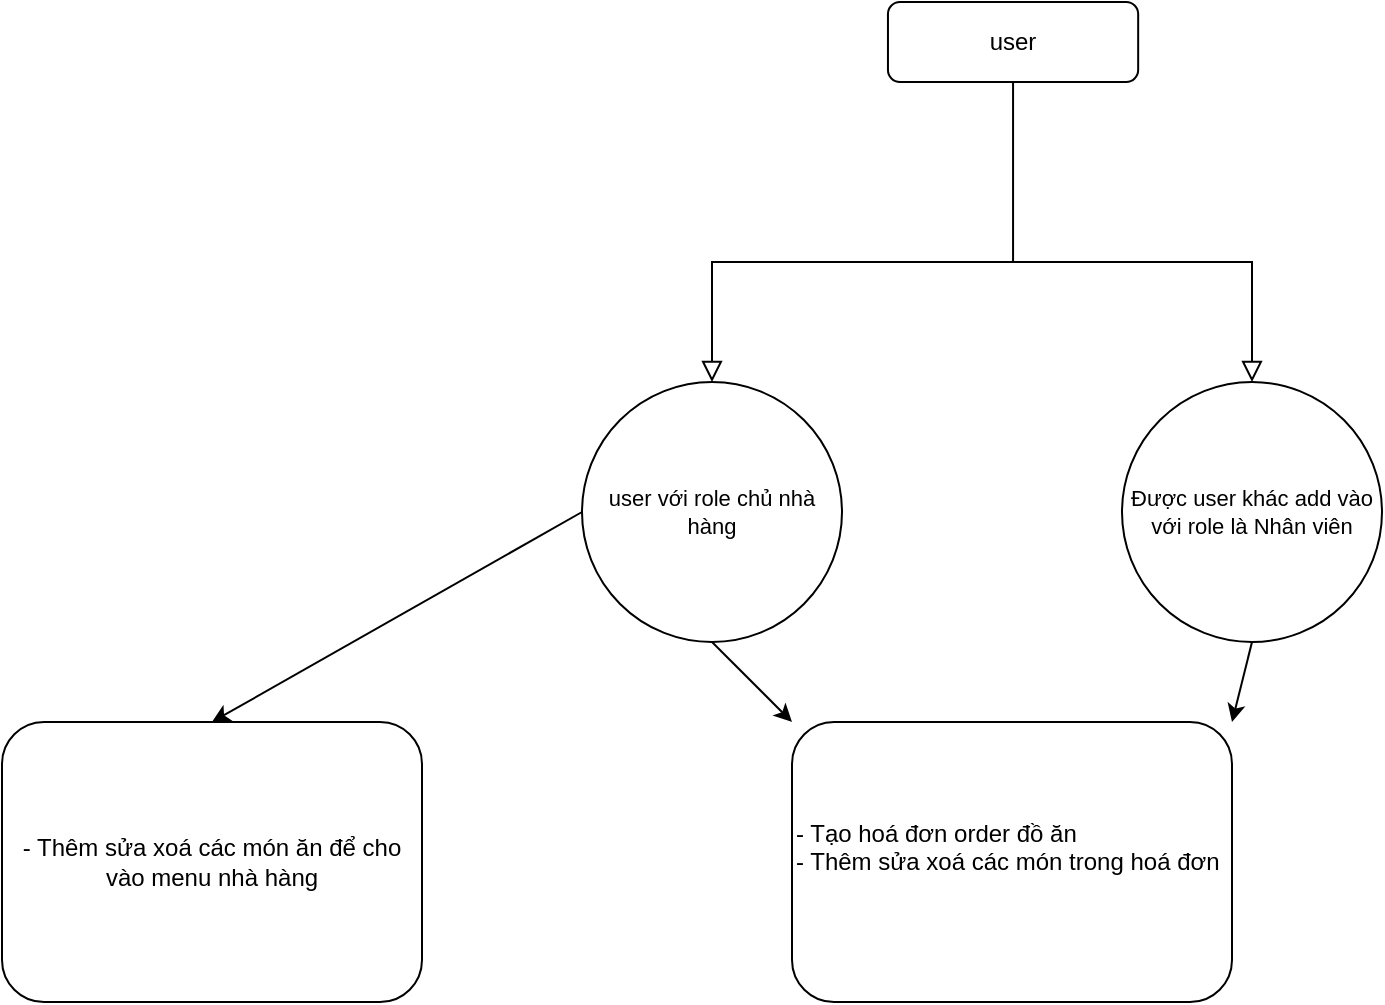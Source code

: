 <mxfile version="22.0.4" type="github">
  <diagram id="C5RBs43oDa-KdzZeNtuy" name="Page-1">
    <mxGraphModel dx="1781" dy="527" grid="1" gridSize="10" guides="1" tooltips="1" connect="1" arrows="1" fold="1" page="1" pageScale="1" pageWidth="827" pageHeight="1169" math="0" shadow="0">
      <root>
        <mxCell id="WIyWlLk6GJQsqaUBKTNV-0" />
        <mxCell id="WIyWlLk6GJQsqaUBKTNV-1" parent="WIyWlLk6GJQsqaUBKTNV-0" />
        <mxCell id="AKO_CZvJx3D394tUylrm-18" value="Được user khác add vào với role là Nhân viên" style="ellipse;whiteSpace=wrap;html=1;aspect=fixed;fontFamily=Helvetica;fontSize=11;fontColor=default;" parent="WIyWlLk6GJQsqaUBKTNV-1" vertex="1">
          <mxGeometry x="180" y="260" width="130" height="130" as="geometry" />
        </mxCell>
        <mxCell id="AKO_CZvJx3D394tUylrm-20" value="user với role chủ nhà hàng" style="ellipse;whiteSpace=wrap;html=1;aspect=fixed;fontFamily=Helvetica;fontSize=11;fontColor=default;" parent="WIyWlLk6GJQsqaUBKTNV-1" vertex="1">
          <mxGeometry x="-90" y="260" width="130" height="130" as="geometry" />
        </mxCell>
        <mxCell id="AKO_CZvJx3D394tUylrm-29" value="" style="group" parent="WIyWlLk6GJQsqaUBKTNV-1" vertex="1" connectable="0">
          <mxGeometry x="-10" y="70" width="245" height="130" as="geometry" />
        </mxCell>
        <mxCell id="WIyWlLk6GJQsqaUBKTNV-3" value="user" style="rounded=1;whiteSpace=wrap;html=1;fontSize=12;glass=0;strokeWidth=1;shadow=0;" parent="AKO_CZvJx3D394tUylrm-29" vertex="1">
          <mxGeometry x="72.979" width="125.106" height="40" as="geometry" />
        </mxCell>
        <mxCell id="AKO_CZvJx3D394tUylrm-33" value="" style="group" parent="WIyWlLk6GJQsqaUBKTNV-1" vertex="1" connectable="0">
          <mxGeometry x="-25" y="200" width="305" as="geometry" />
        </mxCell>
        <mxCell id="AKO_CZvJx3D394tUylrm-1" value="" style="rounded=0;html=1;jettySize=auto;orthogonalLoop=1;fontSize=11;endArrow=block;endFill=0;endSize=8;strokeWidth=1;shadow=0;labelBackgroundColor=none;edgeStyle=elbowEdgeStyle;elbow=vertical;exitX=0.5;exitY=1;exitDx=0;exitDy=0;entryX=0.5;entryY=0;entryDx=0;entryDy=0;" parent="AKO_CZvJx3D394tUylrm-33" source="WIyWlLk6GJQsqaUBKTNV-3" target="AKO_CZvJx3D394tUylrm-18" edge="1">
          <mxGeometry relative="1" as="geometry">
            <mxPoint x="245" y="-60" as="sourcePoint" />
            <mxPoint x="460" y="50" as="targetPoint" />
            <Array as="points">
              <mxPoint x="305" />
            </Array>
          </mxGeometry>
        </mxCell>
        <mxCell id="AKO_CZvJx3D394tUylrm-32" value="" style="rounded=0;html=1;jettySize=auto;orthogonalLoop=1;fontSize=11;endArrow=block;endFill=0;endSize=8;strokeWidth=1;shadow=0;labelBackgroundColor=none;edgeStyle=elbowEdgeStyle;elbow=vertical;entryX=0.5;entryY=0;entryDx=0;entryDy=0;strokeColor=default;align=center;verticalAlign=middle;fontFamily=Helvetica;fontColor=default;shape=connector;" parent="AKO_CZvJx3D394tUylrm-33" target="AKO_CZvJx3D394tUylrm-20" edge="1">
          <mxGeometry relative="1" as="geometry">
            <mxPoint x="155" as="sourcePoint" />
            <mxPoint x="105" y="-60" as="targetPoint" />
            <Array as="points">
              <mxPoint />
            </Array>
          </mxGeometry>
        </mxCell>
        <mxCell id="RtvhP8DLYkPnFSUZGjbw-1" value="" style="endArrow=classic;html=1;rounded=0;exitX=0.5;exitY=1;exitDx=0;exitDy=0;entryX=0;entryY=0;entryDx=0;entryDy=0;" edge="1" parent="WIyWlLk6GJQsqaUBKTNV-1" source="AKO_CZvJx3D394tUylrm-20" target="RtvhP8DLYkPnFSUZGjbw-4">
          <mxGeometry width="50" height="50" relative="1" as="geometry">
            <mxPoint x="50" y="370" as="sourcePoint" />
            <mxPoint x="-10" y="450" as="targetPoint" />
          </mxGeometry>
        </mxCell>
        <mxCell id="RtvhP8DLYkPnFSUZGjbw-2" value="" style="endArrow=classic;html=1;rounded=0;exitX=0.5;exitY=1;exitDx=0;exitDy=0;entryX=1;entryY=0;entryDx=0;entryDy=0;" edge="1" parent="WIyWlLk6GJQsqaUBKTNV-1" source="AKO_CZvJx3D394tUylrm-18" target="RtvhP8DLYkPnFSUZGjbw-4">
          <mxGeometry width="50" height="50" relative="1" as="geometry">
            <mxPoint x="50" y="530" as="sourcePoint" />
            <mxPoint x="217.5" y="450" as="targetPoint" />
          </mxGeometry>
        </mxCell>
        <mxCell id="RtvhP8DLYkPnFSUZGjbw-4" value="&lt;div style=&quot;&quot;&gt;&lt;span style=&quot;background-color: initial;&quot;&gt;- Tạo hoá đơn order đồ ăn&lt;/span&gt;&lt;/div&gt;&lt;div style=&quot;&quot;&gt;&lt;span style=&quot;background-color: initial;&quot;&gt;- Thêm sửa xoá các món trong hoá đơn&lt;/span&gt;&lt;/div&gt;&lt;div style=&quot;&quot;&gt;&lt;span style=&quot;background-color: initial;&quot;&gt;&lt;br&gt;&lt;/span&gt;&lt;/div&gt;" style="rounded=1;whiteSpace=wrap;html=1;align=left;" vertex="1" parent="WIyWlLk6GJQsqaUBKTNV-1">
          <mxGeometry x="15" y="430" width="220" height="140" as="geometry" />
        </mxCell>
        <mxCell id="RtvhP8DLYkPnFSUZGjbw-7" value="" style="endArrow=classic;html=1;rounded=0;exitX=0;exitY=0.5;exitDx=0;exitDy=0;entryX=0.5;entryY=0;entryDx=0;entryDy=0;" edge="1" parent="WIyWlLk6GJQsqaUBKTNV-1" source="AKO_CZvJx3D394tUylrm-20" target="RtvhP8DLYkPnFSUZGjbw-8">
          <mxGeometry width="50" height="50" relative="1" as="geometry">
            <mxPoint x="50" y="530" as="sourcePoint" />
            <mxPoint x="-310" y="410" as="targetPoint" />
          </mxGeometry>
        </mxCell>
        <mxCell id="RtvhP8DLYkPnFSUZGjbw-8" value="- Thêm sửa xoá các món ăn để cho vào menu nhà hàng" style="rounded=1;whiteSpace=wrap;html=1;" vertex="1" parent="WIyWlLk6GJQsqaUBKTNV-1">
          <mxGeometry x="-380" y="430" width="210" height="140" as="geometry" />
        </mxCell>
      </root>
    </mxGraphModel>
  </diagram>
</mxfile>

